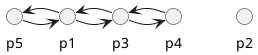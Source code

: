 @startuml AF analysis
' left to right direction

circle p5
circle p1
circle p2
circle p3
circle p4

p5 -> p1
p1 -> p5

p3 -> p4 
p4 -> p3

p1 -> p3
p3 -> p1

@enduml


